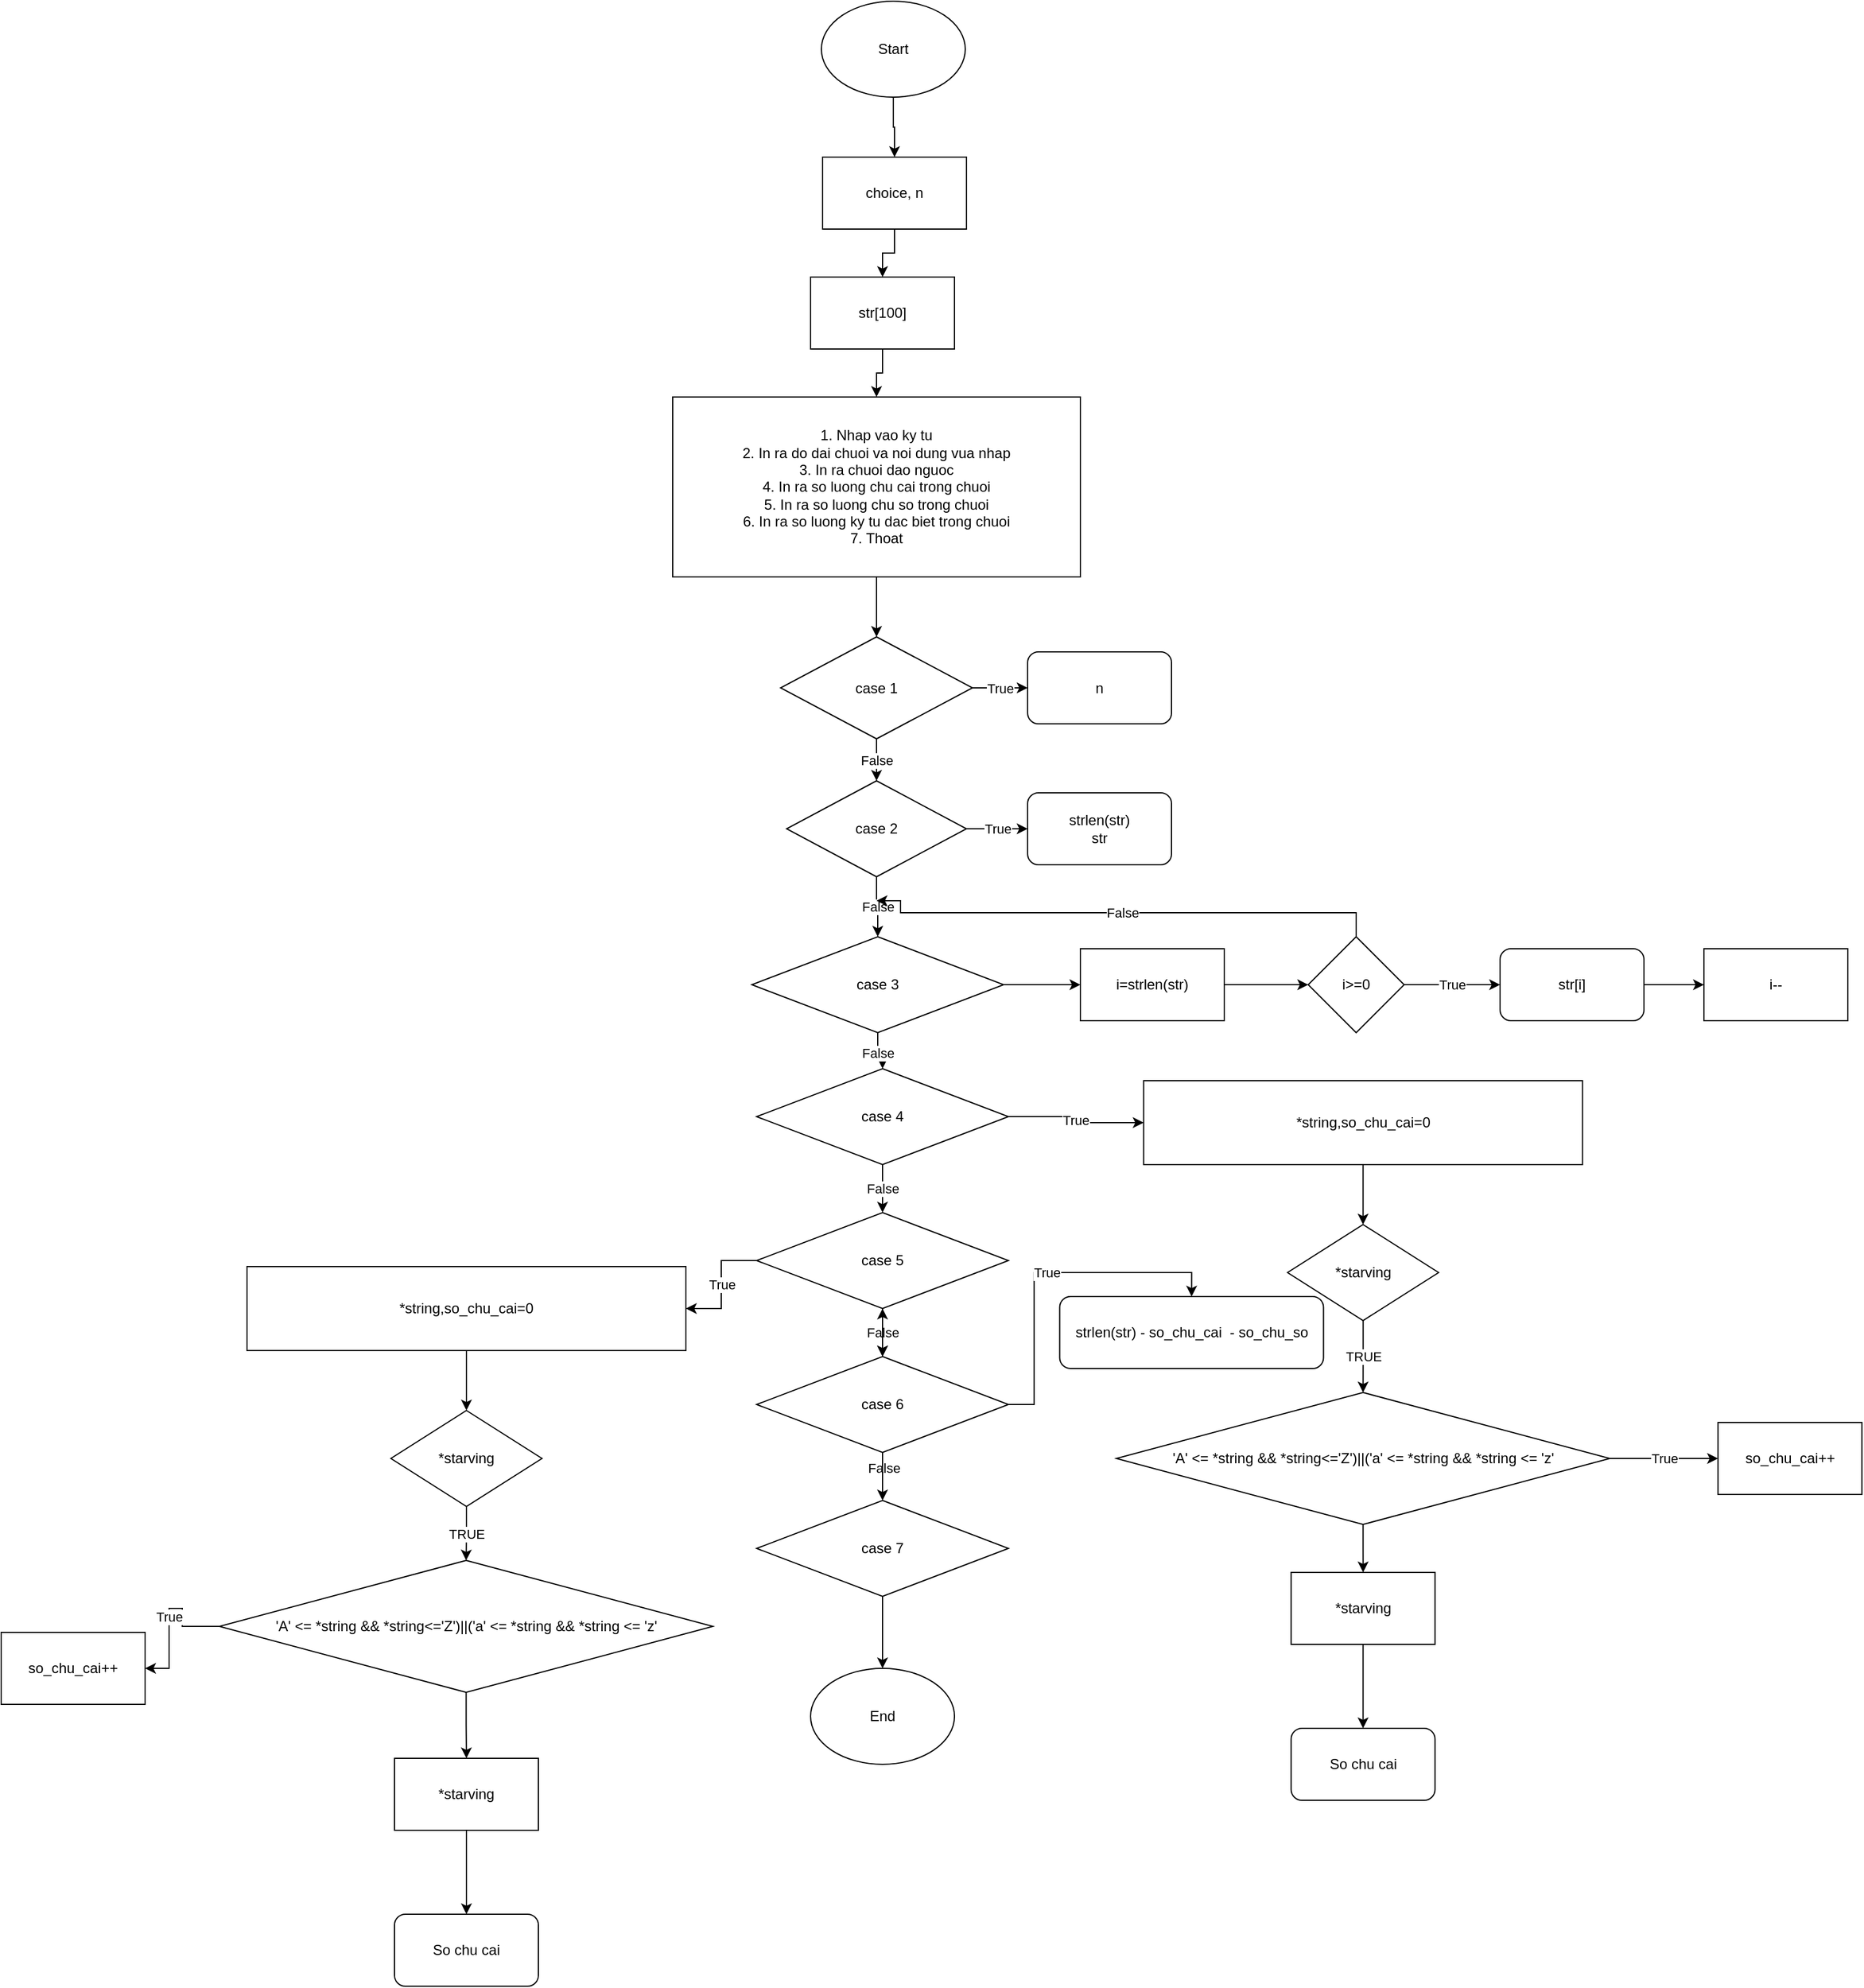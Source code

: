 <mxfile version="20.8.16" type="device"><diagram id="C5RBs43oDa-KdzZeNtuy" name="Page-1"><mxGraphModel dx="1761" dy="611" grid="1" gridSize="10" guides="1" tooltips="1" connect="1" arrows="1" fold="1" page="1" pageScale="1" pageWidth="827" pageHeight="1169" math="0" shadow="0"><root><mxCell id="WIyWlLk6GJQsqaUBKTNV-0"/><mxCell id="WIyWlLk6GJQsqaUBKTNV-1" parent="WIyWlLk6GJQsqaUBKTNV-0"/><mxCell id="idY-lEUPWIf9JTYlrIc2-77" style="edgeStyle=orthogonalEdgeStyle;rounded=0;orthogonalLoop=1;jettySize=auto;html=1;" edge="1" parent="WIyWlLk6GJQsqaUBKTNV-1" source="idY-lEUPWIf9JTYlrIc2-0" target="idY-lEUPWIf9JTYlrIc2-75"><mxGeometry relative="1" as="geometry"/></mxCell><mxCell id="idY-lEUPWIf9JTYlrIc2-0" value="Start" style="ellipse;whiteSpace=wrap;html=1;" vertex="1" parent="WIyWlLk6GJQsqaUBKTNV-1"><mxGeometry x="294" y="10" width="120" height="80" as="geometry"/></mxCell><mxCell id="idY-lEUPWIf9JTYlrIc2-22" value="" style="group" vertex="1" connectable="0" parent="WIyWlLk6GJQsqaUBKTNV-1"><mxGeometry x="540" y="910" width="621.75" height="600" as="geometry"/></mxCell><mxCell id="idY-lEUPWIf9JTYlrIc2-6" value="'A' &amp;lt;= *string &amp;amp;&amp;amp; *string&amp;lt;='Z')||('a' &amp;lt;= *string &amp;amp;&amp;amp; *string &amp;lt;= 'z'" style="rhombus;whiteSpace=wrap;html=1;rounded=0;" vertex="1" parent="idY-lEUPWIf9JTYlrIc2-22"><mxGeometry y="260" width="411.5" height="110" as="geometry"/></mxCell><mxCell id="idY-lEUPWIf9JTYlrIc2-21" value="" style="group" vertex="1" connectable="0" parent="idY-lEUPWIf9JTYlrIc2-22"><mxGeometry x="22.75" width="599" height="600" as="geometry"/></mxCell><mxCell id="idY-lEUPWIf9JTYlrIc2-1" value="*string,so_chu_cai=0" style="rounded=0;whiteSpace=wrap;html=1;" vertex="1" parent="idY-lEUPWIf9JTYlrIc2-21"><mxGeometry width="366" height="70" as="geometry"/></mxCell><mxCell id="idY-lEUPWIf9JTYlrIc2-3" value="*starving" style="rhombus;whiteSpace=wrap;html=1;rounded=0;" vertex="1" parent="idY-lEUPWIf9JTYlrIc2-21"><mxGeometry x="120" y="120" width="126" height="80" as="geometry"/></mxCell><mxCell id="idY-lEUPWIf9JTYlrIc2-4" value="" style="edgeStyle=orthogonalEdgeStyle;rounded=0;orthogonalLoop=1;jettySize=auto;html=1;" edge="1" parent="idY-lEUPWIf9JTYlrIc2-21" source="idY-lEUPWIf9JTYlrIc2-1" target="idY-lEUPWIf9JTYlrIc2-3"><mxGeometry relative="1" as="geometry"/></mxCell><mxCell id="idY-lEUPWIf9JTYlrIc2-11" value="so_chu_cai++" style="rounded=0;whiteSpace=wrap;html=1;" vertex="1" parent="idY-lEUPWIf9JTYlrIc2-21"><mxGeometry x="479" y="285" width="120" height="60" as="geometry"/></mxCell><mxCell id="idY-lEUPWIf9JTYlrIc2-16" value="So chu cai" style="rounded=1;whiteSpace=wrap;html=1;" vertex="1" parent="idY-lEUPWIf9JTYlrIc2-21"><mxGeometry x="123" y="540" width="120" height="60" as="geometry"/></mxCell><mxCell id="idY-lEUPWIf9JTYlrIc2-19" style="edgeStyle=orthogonalEdgeStyle;rounded=0;orthogonalLoop=1;jettySize=auto;html=1;entryX=0.5;entryY=0;entryDx=0;entryDy=0;" edge="1" parent="idY-lEUPWIf9JTYlrIc2-21" source="idY-lEUPWIf9JTYlrIc2-17" target="idY-lEUPWIf9JTYlrIc2-16"><mxGeometry relative="1" as="geometry"/></mxCell><mxCell id="idY-lEUPWIf9JTYlrIc2-17" value="*starving" style="whiteSpace=wrap;html=1;rounded=0;" vertex="1" parent="idY-lEUPWIf9JTYlrIc2-21"><mxGeometry x="123" y="410" width="120" height="60" as="geometry"/></mxCell><mxCell id="idY-lEUPWIf9JTYlrIc2-111" value="strlen(str) - so_chu_cai&amp;nbsp; - so_chu_so" style="rounded=1;whiteSpace=wrap;html=1;" vertex="1" parent="idY-lEUPWIf9JTYlrIc2-21"><mxGeometry x="-70" y="180" width="220" height="60" as="geometry"/></mxCell><mxCell id="idY-lEUPWIf9JTYlrIc2-7" value="TRUE" style="edgeStyle=orthogonalEdgeStyle;rounded=0;orthogonalLoop=1;jettySize=auto;html=1;" edge="1" parent="idY-lEUPWIf9JTYlrIc2-22" source="idY-lEUPWIf9JTYlrIc2-3" target="idY-lEUPWIf9JTYlrIc2-6"><mxGeometry relative="1" as="geometry"/></mxCell><mxCell id="idY-lEUPWIf9JTYlrIc2-13" value="True" style="edgeStyle=orthogonalEdgeStyle;rounded=0;orthogonalLoop=1;jettySize=auto;html=1;entryX=0;entryY=0.5;entryDx=0;entryDy=0;" edge="1" parent="idY-lEUPWIf9JTYlrIc2-22" source="idY-lEUPWIf9JTYlrIc2-6" target="idY-lEUPWIf9JTYlrIc2-11"><mxGeometry relative="1" as="geometry"/></mxCell><mxCell id="idY-lEUPWIf9JTYlrIc2-18" value="" style="edgeStyle=orthogonalEdgeStyle;rounded=0;orthogonalLoop=1;jettySize=auto;html=1;" edge="1" parent="idY-lEUPWIf9JTYlrIc2-22" source="idY-lEUPWIf9JTYlrIc2-6" target="idY-lEUPWIf9JTYlrIc2-17"><mxGeometry relative="1" as="geometry"/></mxCell><mxCell id="idY-lEUPWIf9JTYlrIc2-55" style="edgeStyle=orthogonalEdgeStyle;rounded=0;orthogonalLoop=1;jettySize=auto;html=1;" edge="1" parent="WIyWlLk6GJQsqaUBKTNV-1" source="idY-lEUPWIf9JTYlrIc2-56" target="idY-lEUPWIf9JTYlrIc2-59"><mxGeometry relative="1" as="geometry"/></mxCell><mxCell id="idY-lEUPWIf9JTYlrIc2-56" value="1. Nhap vao ky tu&lt;br&gt;2. In ra do dai chuoi va noi dung vua nhap&lt;br&gt;3. In ra chuoi dao nguoc&lt;br&gt;4. In ra so luong chu cai trong chuoi&lt;br&gt;5. In ra so luong chu so trong chuoi&lt;br&gt;6. In ra so luong ky tu dac biet trong chuoi&lt;br&gt;7. Thoat" style="rounded=0;whiteSpace=wrap;html=1;" vertex="1" parent="WIyWlLk6GJQsqaUBKTNV-1"><mxGeometry x="170" y="340" width="340" height="150" as="geometry"/></mxCell><mxCell id="idY-lEUPWIf9JTYlrIc2-57" value="True" style="edgeStyle=orthogonalEdgeStyle;rounded=0;orthogonalLoop=1;jettySize=auto;html=1;" edge="1" parent="WIyWlLk6GJQsqaUBKTNV-1" source="idY-lEUPWIf9JTYlrIc2-59" target="idY-lEUPWIf9JTYlrIc2-60"><mxGeometry relative="1" as="geometry"/></mxCell><mxCell id="idY-lEUPWIf9JTYlrIc2-58" value="False" style="edgeStyle=orthogonalEdgeStyle;rounded=0;orthogonalLoop=1;jettySize=auto;html=1;" edge="1" parent="WIyWlLk6GJQsqaUBKTNV-1" source="idY-lEUPWIf9JTYlrIc2-59" target="idY-lEUPWIf9JTYlrIc2-63"><mxGeometry relative="1" as="geometry"/></mxCell><mxCell id="idY-lEUPWIf9JTYlrIc2-59" value="case 1" style="rhombus;whiteSpace=wrap;html=1;" vertex="1" parent="WIyWlLk6GJQsqaUBKTNV-1"><mxGeometry x="260" y="540" width="160" height="85" as="geometry"/></mxCell><mxCell id="idY-lEUPWIf9JTYlrIc2-60" value="n" style="rounded=1;whiteSpace=wrap;html=1;" vertex="1" parent="WIyWlLk6GJQsqaUBKTNV-1"><mxGeometry x="466" y="552.5" width="120" height="60" as="geometry"/></mxCell><mxCell id="idY-lEUPWIf9JTYlrIc2-61" value="True" style="edgeStyle=orthogonalEdgeStyle;rounded=0;orthogonalLoop=1;jettySize=auto;html=1;" edge="1" parent="WIyWlLk6GJQsqaUBKTNV-1" source="idY-lEUPWIf9JTYlrIc2-63" target="idY-lEUPWIf9JTYlrIc2-64"><mxGeometry relative="1" as="geometry"/></mxCell><mxCell id="idY-lEUPWIf9JTYlrIc2-62" value="False" style="edgeStyle=orthogonalEdgeStyle;rounded=0;orthogonalLoop=1;jettySize=auto;html=1;" edge="1" parent="WIyWlLk6GJQsqaUBKTNV-1" source="idY-lEUPWIf9JTYlrIc2-63" target="idY-lEUPWIf9JTYlrIc2-66"><mxGeometry relative="1" as="geometry"/></mxCell><mxCell id="idY-lEUPWIf9JTYlrIc2-63" value="case 2" style="rhombus;whiteSpace=wrap;html=1;" vertex="1" parent="WIyWlLk6GJQsqaUBKTNV-1"><mxGeometry x="265" y="660" width="150" height="80" as="geometry"/></mxCell><mxCell id="idY-lEUPWIf9JTYlrIc2-64" value="strlen(str)&lt;br&gt;str" style="rounded=1;whiteSpace=wrap;html=1;" vertex="1" parent="WIyWlLk6GJQsqaUBKTNV-1"><mxGeometry x="466" y="670" width="120" height="60" as="geometry"/></mxCell><mxCell id="idY-lEUPWIf9JTYlrIc2-65" value="False" style="edgeStyle=orthogonalEdgeStyle;rounded=0;orthogonalLoop=1;jettySize=auto;html=1;" edge="1" parent="WIyWlLk6GJQsqaUBKTNV-1" source="idY-lEUPWIf9JTYlrIc2-66" target="idY-lEUPWIf9JTYlrIc2-68"><mxGeometry relative="1" as="geometry"/></mxCell><mxCell id="idY-lEUPWIf9JTYlrIc2-83" style="edgeStyle=orthogonalEdgeStyle;rounded=0;orthogonalLoop=1;jettySize=auto;html=1;" edge="1" parent="WIyWlLk6GJQsqaUBKTNV-1" source="idY-lEUPWIf9JTYlrIc2-66" target="idY-lEUPWIf9JTYlrIc2-82"><mxGeometry relative="1" as="geometry"/></mxCell><mxCell id="idY-lEUPWIf9JTYlrIc2-66" value="case 3" style="rhombus;whiteSpace=wrap;html=1;" vertex="1" parent="WIyWlLk6GJQsqaUBKTNV-1"><mxGeometry x="236" y="790" width="210" height="80" as="geometry"/></mxCell><mxCell id="idY-lEUPWIf9JTYlrIc2-67" value="False" style="edgeStyle=orthogonalEdgeStyle;rounded=0;orthogonalLoop=1;jettySize=auto;html=1;" edge="1" parent="WIyWlLk6GJQsqaUBKTNV-1" source="idY-lEUPWIf9JTYlrIc2-68" target="idY-lEUPWIf9JTYlrIc2-70"><mxGeometry relative="1" as="geometry"/></mxCell><mxCell id="idY-lEUPWIf9JTYlrIc2-90" value="True" style="edgeStyle=orthogonalEdgeStyle;rounded=0;orthogonalLoop=1;jettySize=auto;html=1;entryX=0;entryY=0.5;entryDx=0;entryDy=0;" edge="1" parent="WIyWlLk6GJQsqaUBKTNV-1" source="idY-lEUPWIf9JTYlrIc2-68" target="idY-lEUPWIf9JTYlrIc2-1"><mxGeometry relative="1" as="geometry"/></mxCell><mxCell id="idY-lEUPWIf9JTYlrIc2-68" value="case 4" style="rhombus;whiteSpace=wrap;html=1;" vertex="1" parent="WIyWlLk6GJQsqaUBKTNV-1"><mxGeometry x="240" y="900" width="210" height="80" as="geometry"/></mxCell><mxCell id="idY-lEUPWIf9JTYlrIc2-69" value="False" style="edgeStyle=orthogonalEdgeStyle;rounded=0;orthogonalLoop=1;jettySize=auto;html=1;" edge="1" parent="WIyWlLk6GJQsqaUBKTNV-1" source="idY-lEUPWIf9JTYlrIc2-70" target="idY-lEUPWIf9JTYlrIc2-72"><mxGeometry relative="1" as="geometry"/></mxCell><mxCell id="idY-lEUPWIf9JTYlrIc2-91" style="edgeStyle=orthogonalEdgeStyle;rounded=0;orthogonalLoop=1;jettySize=auto;html=1;" edge="1" parent="WIyWlLk6GJQsqaUBKTNV-1" source="idY-lEUPWIf9JTYlrIc2-70" target="idY-lEUPWIf9JTYlrIc2-72"><mxGeometry relative="1" as="geometry"/></mxCell><mxCell id="idY-lEUPWIf9JTYlrIc2-110" value="True" style="edgeStyle=orthogonalEdgeStyle;rounded=0;orthogonalLoop=1;jettySize=auto;html=1;entryX=1;entryY=0.5;entryDx=0;entryDy=0;" edge="1" parent="WIyWlLk6GJQsqaUBKTNV-1" source="idY-lEUPWIf9JTYlrIc2-70" target="idY-lEUPWIf9JTYlrIc2-98"><mxGeometry relative="1" as="geometry"/></mxCell><mxCell id="idY-lEUPWIf9JTYlrIc2-70" value="case 5" style="rhombus;whiteSpace=wrap;html=1;" vertex="1" parent="WIyWlLk6GJQsqaUBKTNV-1"><mxGeometry x="240" y="1020" width="210" height="80" as="geometry"/></mxCell><mxCell id="idY-lEUPWIf9JTYlrIc2-71" value="&#10;&lt;span style=&quot;color: rgb(0, 0, 0); font-family: Helvetica; font-size: 11px; font-style: normal; font-variant-ligatures: normal; font-variant-caps: normal; font-weight: 400; letter-spacing: normal; orphans: 2; text-align: center; text-indent: 0px; text-transform: none; widows: 2; word-spacing: 0px; -webkit-text-stroke-width: 0px; background-color: rgb(255, 255, 255); text-decoration-thickness: initial; text-decoration-style: initial; text-decoration-color: initial; float: none; display: inline !important;&quot;&gt;False&lt;/span&gt;&#10;&#10;" style="edgeStyle=orthogonalEdgeStyle;rounded=0;orthogonalLoop=1;jettySize=auto;html=1;entryX=0.5;entryY=0;entryDx=0;entryDy=0;" edge="1" parent="WIyWlLk6GJQsqaUBKTNV-1" source="idY-lEUPWIf9JTYlrIc2-72"><mxGeometry relative="1" as="geometry"><mxPoint x="345" y="1260" as="targetPoint"/></mxGeometry></mxCell><mxCell id="idY-lEUPWIf9JTYlrIc2-92" style="edgeStyle=orthogonalEdgeStyle;rounded=0;orthogonalLoop=1;jettySize=auto;html=1;entryX=0.5;entryY=0;entryDx=0;entryDy=0;" edge="1" parent="WIyWlLk6GJQsqaUBKTNV-1" source="idY-lEUPWIf9JTYlrIc2-72" target="idY-lEUPWIf9JTYlrIc2-73"><mxGeometry relative="1" as="geometry"/></mxCell><mxCell id="idY-lEUPWIf9JTYlrIc2-93" value="" style="edgeStyle=orthogonalEdgeStyle;rounded=0;orthogonalLoop=1;jettySize=auto;html=1;" edge="1" parent="WIyWlLk6GJQsqaUBKTNV-1" source="idY-lEUPWIf9JTYlrIc2-72" target="idY-lEUPWIf9JTYlrIc2-70"><mxGeometry relative="1" as="geometry"/></mxCell><mxCell id="idY-lEUPWIf9JTYlrIc2-112" value="True" style="edgeStyle=orthogonalEdgeStyle;rounded=0;orthogonalLoop=1;jettySize=auto;html=1;entryX=0.5;entryY=0;entryDx=0;entryDy=0;" edge="1" parent="WIyWlLk6GJQsqaUBKTNV-1" source="idY-lEUPWIf9JTYlrIc2-72" target="idY-lEUPWIf9JTYlrIc2-111"><mxGeometry relative="1" as="geometry"/></mxCell><mxCell id="idY-lEUPWIf9JTYlrIc2-72" value="case 6" style="rhombus;whiteSpace=wrap;html=1;" vertex="1" parent="WIyWlLk6GJQsqaUBKTNV-1"><mxGeometry x="240" y="1140" width="210" height="80" as="geometry"/></mxCell><mxCell id="idY-lEUPWIf9JTYlrIc2-114" style="edgeStyle=orthogonalEdgeStyle;rounded=0;orthogonalLoop=1;jettySize=auto;html=1;" edge="1" parent="WIyWlLk6GJQsqaUBKTNV-1" source="idY-lEUPWIf9JTYlrIc2-73" target="idY-lEUPWIf9JTYlrIc2-115"><mxGeometry relative="1" as="geometry"><mxPoint x="345" y="1420" as="targetPoint"/></mxGeometry></mxCell><mxCell id="idY-lEUPWIf9JTYlrIc2-73" value="case 7" style="rhombus;whiteSpace=wrap;html=1;" vertex="1" parent="WIyWlLk6GJQsqaUBKTNV-1"><mxGeometry x="240" y="1260" width="210" height="80" as="geometry"/></mxCell><mxCell id="idY-lEUPWIf9JTYlrIc2-79" style="edgeStyle=orthogonalEdgeStyle;rounded=0;orthogonalLoop=1;jettySize=auto;html=1;entryX=0.5;entryY=0;entryDx=0;entryDy=0;" edge="1" parent="WIyWlLk6GJQsqaUBKTNV-1" source="idY-lEUPWIf9JTYlrIc2-75" target="idY-lEUPWIf9JTYlrIc2-78"><mxGeometry relative="1" as="geometry"/></mxCell><mxCell id="idY-lEUPWIf9JTYlrIc2-75" value="choice, n" style="rounded=0;whiteSpace=wrap;html=1;" vertex="1" parent="WIyWlLk6GJQsqaUBKTNV-1"><mxGeometry x="295" y="140" width="120" height="60" as="geometry"/></mxCell><mxCell id="idY-lEUPWIf9JTYlrIc2-80" style="edgeStyle=orthogonalEdgeStyle;rounded=0;orthogonalLoop=1;jettySize=auto;html=1;entryX=0.5;entryY=0;entryDx=0;entryDy=0;" edge="1" parent="WIyWlLk6GJQsqaUBKTNV-1" source="idY-lEUPWIf9JTYlrIc2-78" target="idY-lEUPWIf9JTYlrIc2-56"><mxGeometry relative="1" as="geometry"/></mxCell><mxCell id="idY-lEUPWIf9JTYlrIc2-78" value="str[100]" style="rounded=0;whiteSpace=wrap;html=1;" vertex="1" parent="WIyWlLk6GJQsqaUBKTNV-1"><mxGeometry x="285" y="240" width="120" height="60" as="geometry"/></mxCell><mxCell id="idY-lEUPWIf9JTYlrIc2-85" value="True" style="edgeStyle=orthogonalEdgeStyle;rounded=0;orthogonalLoop=1;jettySize=auto;html=1;" edge="1" parent="WIyWlLk6GJQsqaUBKTNV-1" source="idY-lEUPWIf9JTYlrIc2-81" target="idY-lEUPWIf9JTYlrIc2-86"><mxGeometry relative="1" as="geometry"><mxPoint x="860" y="830" as="targetPoint"/></mxGeometry></mxCell><mxCell id="idY-lEUPWIf9JTYlrIc2-87" value="False" style="edgeStyle=orthogonalEdgeStyle;rounded=0;orthogonalLoop=1;jettySize=auto;html=1;" edge="1" parent="WIyWlLk6GJQsqaUBKTNV-1" source="idY-lEUPWIf9JTYlrIc2-81"><mxGeometry relative="1" as="geometry"><mxPoint x="340" y="760" as="targetPoint"/><Array as="points"><mxPoint x="740" y="770"/><mxPoint x="360" y="770"/><mxPoint x="360" y="760"/></Array></mxGeometry></mxCell><mxCell id="idY-lEUPWIf9JTYlrIc2-81" value="i&amp;gt;=0" style="rhombus;whiteSpace=wrap;html=1;" vertex="1" parent="WIyWlLk6GJQsqaUBKTNV-1"><mxGeometry x="700" y="790" width="80" height="80" as="geometry"/></mxCell><mxCell id="idY-lEUPWIf9JTYlrIc2-84" style="edgeStyle=orthogonalEdgeStyle;rounded=0;orthogonalLoop=1;jettySize=auto;html=1;" edge="1" parent="WIyWlLk6GJQsqaUBKTNV-1" source="idY-lEUPWIf9JTYlrIc2-82" target="idY-lEUPWIf9JTYlrIc2-81"><mxGeometry relative="1" as="geometry"/></mxCell><mxCell id="idY-lEUPWIf9JTYlrIc2-82" value="i=strlen(str)" style="rounded=0;whiteSpace=wrap;html=1;" vertex="1" parent="WIyWlLk6GJQsqaUBKTNV-1"><mxGeometry x="510" y="800" width="120" height="60" as="geometry"/></mxCell><mxCell id="idY-lEUPWIf9JTYlrIc2-89" style="edgeStyle=orthogonalEdgeStyle;rounded=0;orthogonalLoop=1;jettySize=auto;html=1;entryX=0;entryY=0.5;entryDx=0;entryDy=0;" edge="1" parent="WIyWlLk6GJQsqaUBKTNV-1" source="idY-lEUPWIf9JTYlrIc2-86" target="idY-lEUPWIf9JTYlrIc2-88"><mxGeometry relative="1" as="geometry"/></mxCell><mxCell id="idY-lEUPWIf9JTYlrIc2-86" value="str[i]" style="rounded=1;whiteSpace=wrap;html=1;" vertex="1" parent="WIyWlLk6GJQsqaUBKTNV-1"><mxGeometry x="860" y="800" width="120" height="60" as="geometry"/></mxCell><mxCell id="idY-lEUPWIf9JTYlrIc2-88" value="i--" style="rounded=0;whiteSpace=wrap;html=1;" vertex="1" parent="WIyWlLk6GJQsqaUBKTNV-1"><mxGeometry x="1030" y="800" width="120" height="60" as="geometry"/></mxCell><mxCell id="idY-lEUPWIf9JTYlrIc2-96" value="'A' &amp;lt;= *string &amp;amp;&amp;amp; *string&amp;lt;='Z')||('a' &amp;lt;= *string &amp;amp;&amp;amp; *string &amp;lt;= 'z'" style="rhombus;whiteSpace=wrap;html=1;rounded=0;" vertex="1" parent="WIyWlLk6GJQsqaUBKTNV-1"><mxGeometry x="-208" y="1310" width="411.5" height="110" as="geometry"/></mxCell><mxCell id="idY-lEUPWIf9JTYlrIc2-105" value="TRUE" style="edgeStyle=orthogonalEdgeStyle;rounded=0;orthogonalLoop=1;jettySize=auto;html=1;" edge="1" parent="WIyWlLk6GJQsqaUBKTNV-1" source="idY-lEUPWIf9JTYlrIc2-99" target="idY-lEUPWIf9JTYlrIc2-96"><mxGeometry relative="1" as="geometry"/></mxCell><mxCell id="idY-lEUPWIf9JTYlrIc2-106" value="True" style="edgeStyle=orthogonalEdgeStyle;rounded=0;orthogonalLoop=1;jettySize=auto;html=1;entryX=1;entryY=0.5;entryDx=0;entryDy=0;" edge="1" parent="WIyWlLk6GJQsqaUBKTNV-1" source="idY-lEUPWIf9JTYlrIc2-96" target="idY-lEUPWIf9JTYlrIc2-101"><mxGeometry relative="1" as="geometry"><Array as="points"><mxPoint x="-239" y="1365"/><mxPoint x="-239" y="1350"/><mxPoint x="-250" y="1350"/><mxPoint x="-250" y="1400"/></Array></mxGeometry></mxCell><mxCell id="idY-lEUPWIf9JTYlrIc2-107" value="" style="edgeStyle=orthogonalEdgeStyle;rounded=0;orthogonalLoop=1;jettySize=auto;html=1;" edge="1" parent="WIyWlLk6GJQsqaUBKTNV-1" source="idY-lEUPWIf9JTYlrIc2-96" target="idY-lEUPWIf9JTYlrIc2-104"><mxGeometry relative="1" as="geometry"/></mxCell><mxCell id="idY-lEUPWIf9JTYlrIc2-98" value="*string,so_chu_cai=0" style="rounded=0;whiteSpace=wrap;html=1;" vertex="1" parent="WIyWlLk6GJQsqaUBKTNV-1"><mxGeometry x="-185" y="1065" width="366" height="70" as="geometry"/></mxCell><mxCell id="idY-lEUPWIf9JTYlrIc2-99" value="*starving" style="rhombus;whiteSpace=wrap;html=1;rounded=0;" vertex="1" parent="WIyWlLk6GJQsqaUBKTNV-1"><mxGeometry x="-65" y="1185" width="126" height="80" as="geometry"/></mxCell><mxCell id="idY-lEUPWIf9JTYlrIc2-100" value="" style="edgeStyle=orthogonalEdgeStyle;rounded=0;orthogonalLoop=1;jettySize=auto;html=1;" edge="1" parent="WIyWlLk6GJQsqaUBKTNV-1" source="idY-lEUPWIf9JTYlrIc2-98" target="idY-lEUPWIf9JTYlrIc2-99"><mxGeometry relative="1" as="geometry"/></mxCell><mxCell id="idY-lEUPWIf9JTYlrIc2-101" value="so_chu_cai++" style="rounded=0;whiteSpace=wrap;html=1;" vertex="1" parent="WIyWlLk6GJQsqaUBKTNV-1"><mxGeometry x="-390" y="1370" width="120" height="60" as="geometry"/></mxCell><mxCell id="idY-lEUPWIf9JTYlrIc2-102" value="So chu cai" style="rounded=1;whiteSpace=wrap;html=1;" vertex="1" parent="WIyWlLk6GJQsqaUBKTNV-1"><mxGeometry x="-62" y="1605" width="120" height="60" as="geometry"/></mxCell><mxCell id="idY-lEUPWIf9JTYlrIc2-103" style="edgeStyle=orthogonalEdgeStyle;rounded=0;orthogonalLoop=1;jettySize=auto;html=1;entryX=0.5;entryY=0;entryDx=0;entryDy=0;" edge="1" parent="WIyWlLk6GJQsqaUBKTNV-1" source="idY-lEUPWIf9JTYlrIc2-104" target="idY-lEUPWIf9JTYlrIc2-102"><mxGeometry relative="1" as="geometry"/></mxCell><mxCell id="idY-lEUPWIf9JTYlrIc2-104" value="*starving" style="whiteSpace=wrap;html=1;rounded=0;" vertex="1" parent="WIyWlLk6GJQsqaUBKTNV-1"><mxGeometry x="-62" y="1475" width="120" height="60" as="geometry"/></mxCell><mxCell id="idY-lEUPWIf9JTYlrIc2-115" value="End" style="ellipse;whiteSpace=wrap;html=1;" vertex="1" parent="WIyWlLk6GJQsqaUBKTNV-1"><mxGeometry x="285" y="1400" width="120" height="80" as="geometry"/></mxCell></root></mxGraphModel></diagram></mxfile>